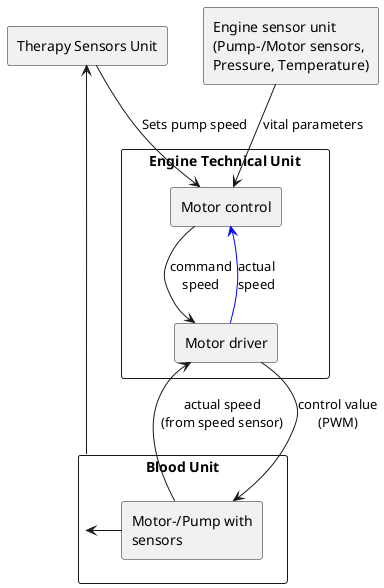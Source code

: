 ![](../rendered/PU.svg)
<!--
@startuml
  rectangle "Engine Technical Unit" as ETU {
    rectangle "Motor control" as motorcontrol
    rectangle "Motor driver" as motordriver
  }

  rectangle "Therapy Sensors Unit" as tsu
  rectangle "Engine sensor unit \n(Pump-/Motor sensors,\nPressure, Temperature)" as esu
  rectangle "Blood Unit" as bu {
    rectangle "Motor-/Pump with\nsensors" as motor
  }

  tsu -d-> motorcontrol: "Sets pump speed"
  esu -d-> motorcontrol: "vital parameters"
  motorcontrol -d-> motordriver: "command\nspeed"
  motordriver -[#blue]u-> motorcontrol: "actual\nspeed"
  motordriver -d-> motor: "control value\n(PWM)"
  motor -u-> motordriver: "actual speed\n(from speed sensor)"
  motor -> bu
  bu -u-> tsu
@enduml
-->
